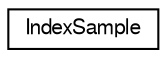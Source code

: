 digraph "Graphical Class Hierarchy"
{
  edge [fontname="FreeSans",fontsize="10",labelfontname="FreeSans",labelfontsize="10"];
  node [fontname="FreeSans",fontsize="10",shape=record];
  rankdir="LR";
  Node0 [label="IndexSample",height=0.2,width=0.4,color="black", fillcolor="white", style="filled",URL="$structIndexSample.html"];
}
